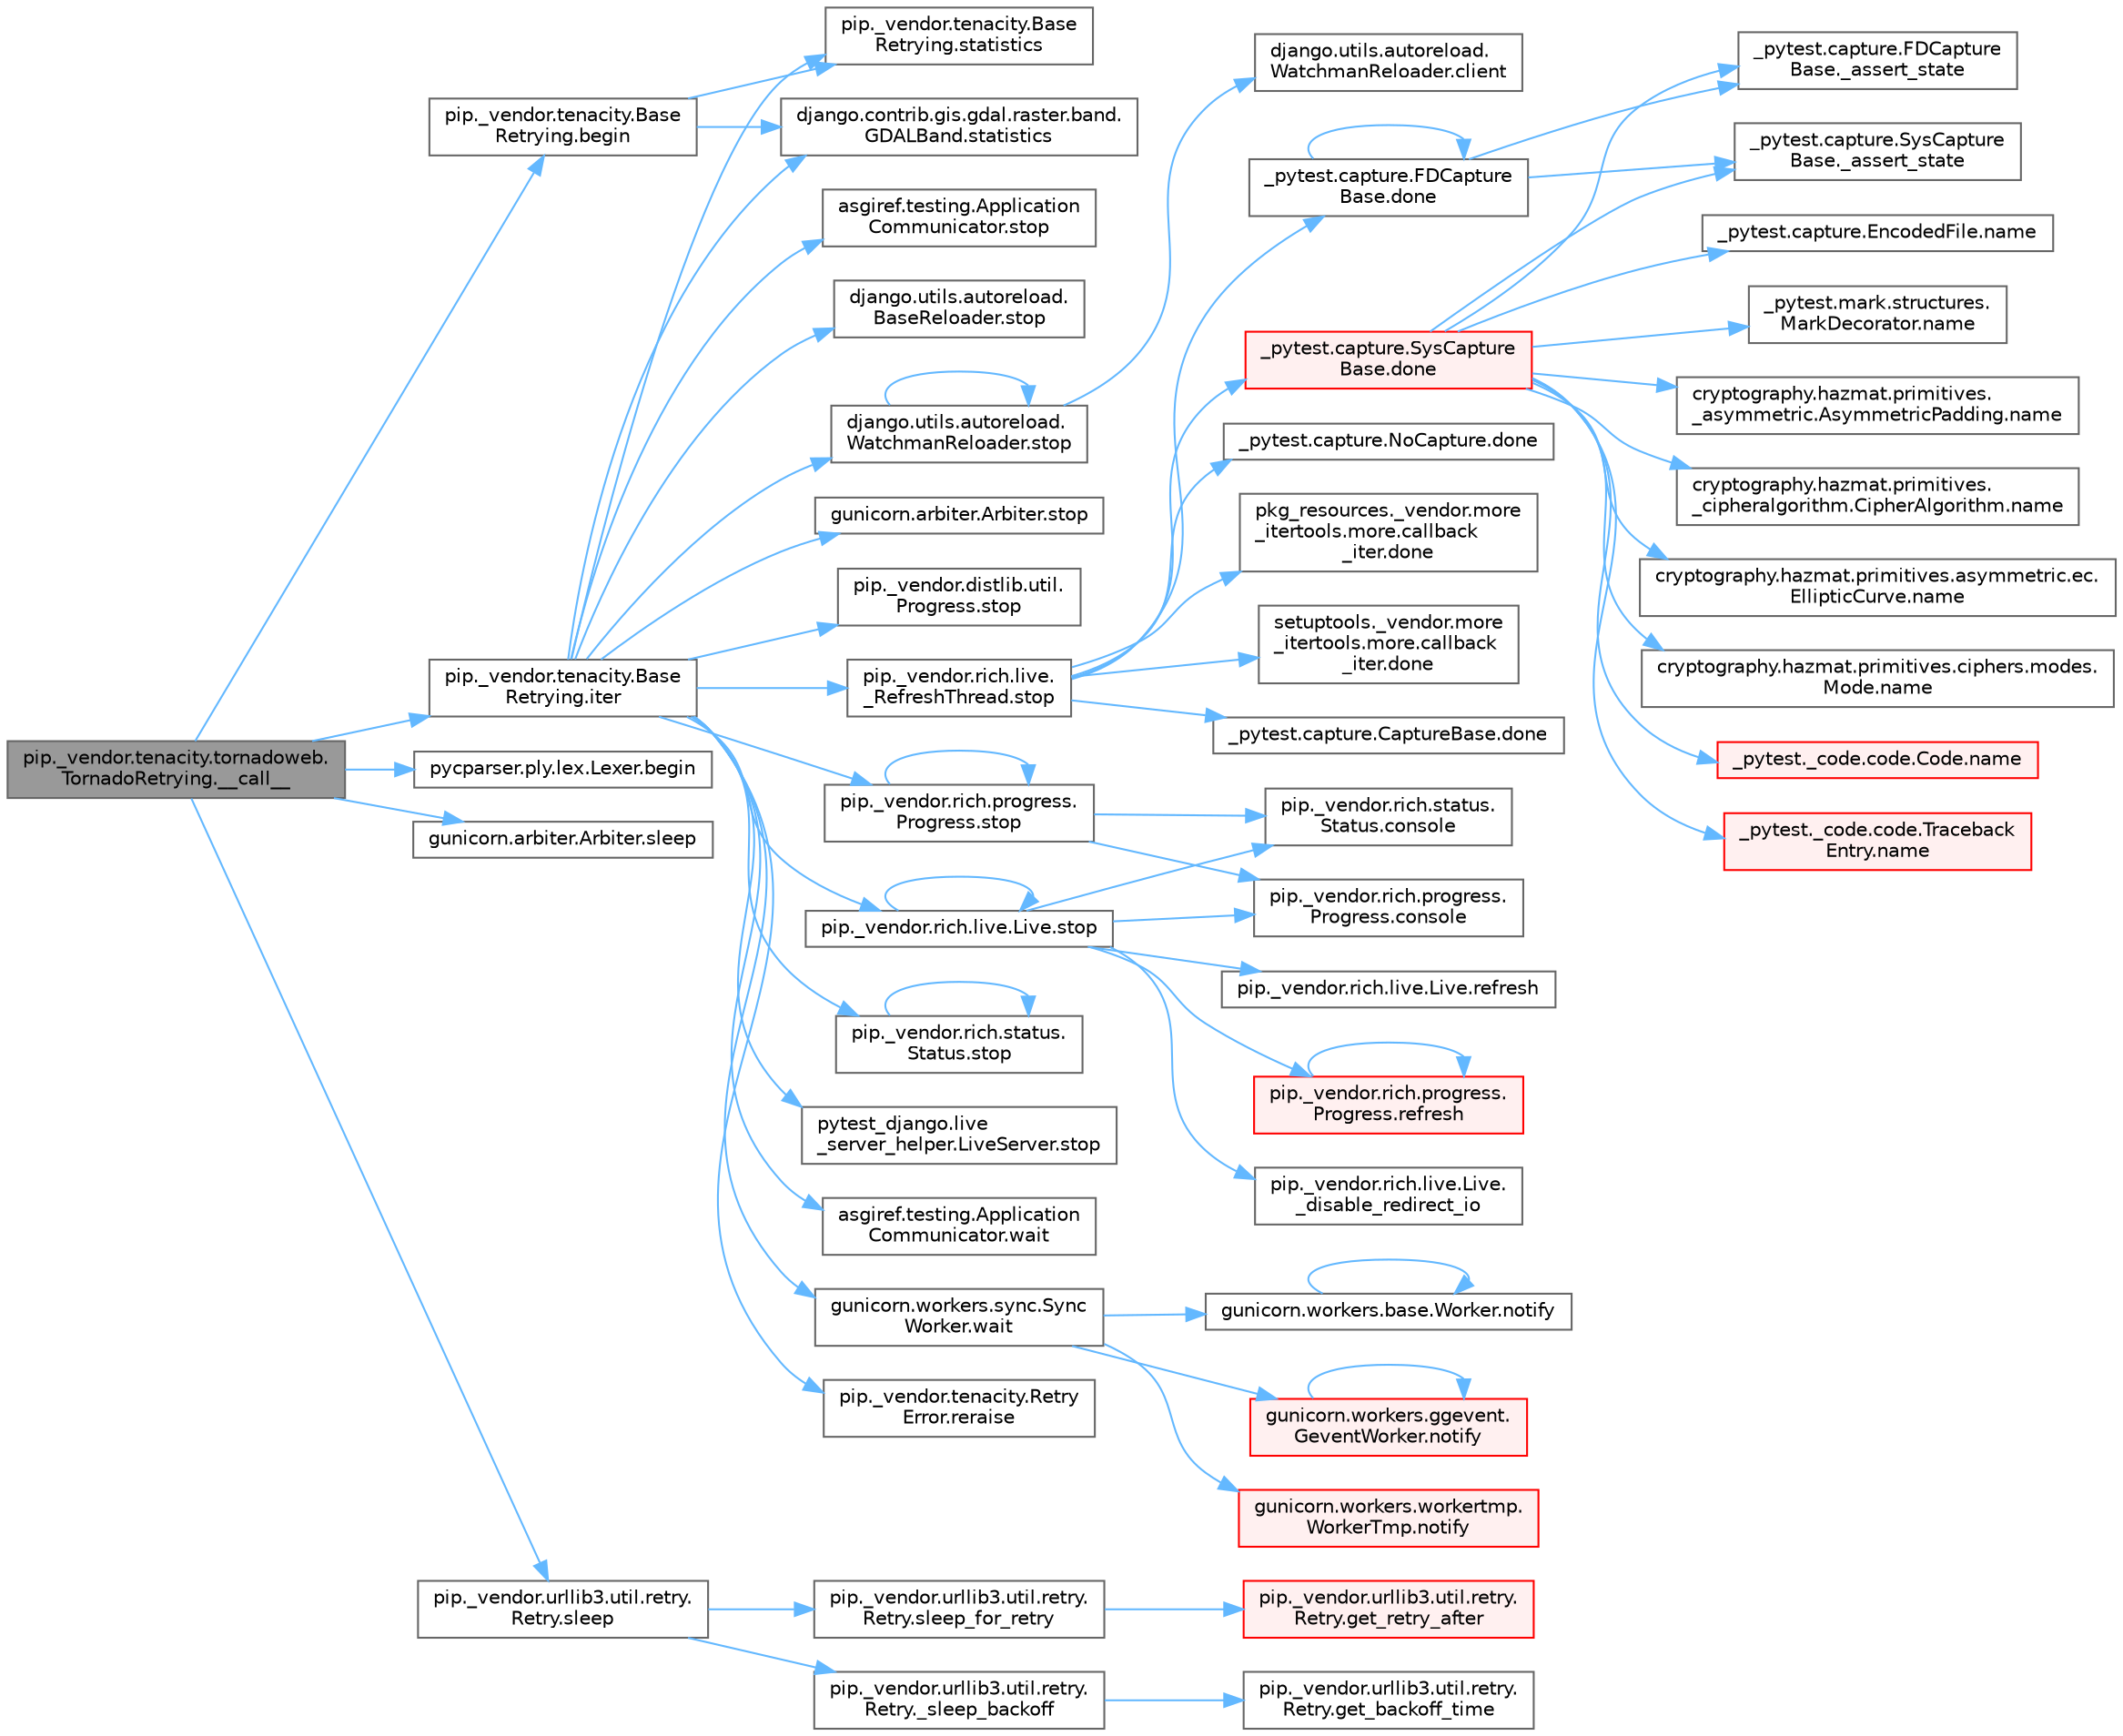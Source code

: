 digraph "pip._vendor.tenacity.tornadoweb.TornadoRetrying.__call__"
{
 // LATEX_PDF_SIZE
  bgcolor="transparent";
  edge [fontname=Helvetica,fontsize=10,labelfontname=Helvetica,labelfontsize=10];
  node [fontname=Helvetica,fontsize=10,shape=box,height=0.2,width=0.4];
  rankdir="LR";
  Node1 [id="Node000001",label="pip._vendor.tenacity.tornadoweb.\lTornadoRetrying.__call__",height=0.2,width=0.4,color="gray40", fillcolor="grey60", style="filled", fontcolor="black",tooltip=" "];
  Node1 -> Node2 [id="edge1_Node000001_Node000002",color="steelblue1",style="solid",tooltip=" "];
  Node2 [id="Node000002",label="pip._vendor.tenacity.Base\lRetrying.begin",height=0.2,width=0.4,color="grey40", fillcolor="white", style="filled",URL="$classpip_1_1__vendor_1_1tenacity_1_1_base_retrying.html#aef480c880418aa3f0688687209ce50d7",tooltip=" "];
  Node2 -> Node3 [id="edge2_Node000002_Node000003",color="steelblue1",style="solid",tooltip=" "];
  Node3 [id="Node000003",label="django.contrib.gis.gdal.raster.band.\lGDALBand.statistics",height=0.2,width=0.4,color="grey40", fillcolor="white", style="filled",URL="$classdjango_1_1contrib_1_1gis_1_1gdal_1_1raster_1_1band_1_1_g_d_a_l_band.html#aa398649fa8cc8e7efd773a2d7f118d2a",tooltip=" "];
  Node2 -> Node4 [id="edge3_Node000002_Node000004",color="steelblue1",style="solid",tooltip=" "];
  Node4 [id="Node000004",label="pip._vendor.tenacity.Base\lRetrying.statistics",height=0.2,width=0.4,color="grey40", fillcolor="white", style="filled",URL="$classpip_1_1__vendor_1_1tenacity_1_1_base_retrying.html#aaac76bfd6880c6ba7c3e2f83f80e3663",tooltip=" "];
  Node1 -> Node5 [id="edge4_Node000001_Node000005",color="steelblue1",style="solid",tooltip=" "];
  Node5 [id="Node000005",label="pycparser.ply.lex.Lexer.begin",height=0.2,width=0.4,color="grey40", fillcolor="white", style="filled",URL="$classpycparser_1_1ply_1_1lex_1_1_lexer.html#ad32878b3e25ed71a0365adeffd465d2f",tooltip=" "];
  Node1 -> Node6 [id="edge5_Node000001_Node000006",color="steelblue1",style="solid",tooltip=" "];
  Node6 [id="Node000006",label="pip._vendor.tenacity.Base\lRetrying.iter",height=0.2,width=0.4,color="grey40", fillcolor="white", style="filled",URL="$classpip_1_1__vendor_1_1tenacity_1_1_base_retrying.html#a5606e1522961712b7e8693caf58a4d9c",tooltip=" "];
  Node6 -> Node7 [id="edge6_Node000006_Node000007",color="steelblue1",style="solid",tooltip=" "];
  Node7 [id="Node000007",label="pip._vendor.tenacity.Retry\lError.reraise",height=0.2,width=0.4,color="grey40", fillcolor="white", style="filled",URL="$classpip_1_1__vendor_1_1tenacity_1_1_retry_error.html#a3179febce2374ea7762c9a93ab7799f8",tooltip=" "];
  Node6 -> Node3 [id="edge7_Node000006_Node000003",color="steelblue1",style="solid",tooltip=" "];
  Node6 -> Node4 [id="edge8_Node000006_Node000004",color="steelblue1",style="solid",tooltip=" "];
  Node6 -> Node8 [id="edge9_Node000006_Node000008",color="steelblue1",style="solid",tooltip=" "];
  Node8 [id="Node000008",label="asgiref.testing.Application\lCommunicator.stop",height=0.2,width=0.4,color="grey40", fillcolor="white", style="filled",URL="$classasgiref_1_1testing_1_1_application_communicator.html#a09e3351f93043027db0ddb53bc6d4dfb",tooltip=" "];
  Node6 -> Node9 [id="edge10_Node000006_Node000009",color="steelblue1",style="solid",tooltip=" "];
  Node9 [id="Node000009",label="django.utils.autoreload.\lBaseReloader.stop",height=0.2,width=0.4,color="grey40", fillcolor="white", style="filled",URL="$classdjango_1_1utils_1_1autoreload_1_1_base_reloader.html#ac73bcf6fa32e3ef394bb7d34b02a8cc1",tooltip=" "];
  Node6 -> Node10 [id="edge11_Node000006_Node000010",color="steelblue1",style="solid",tooltip=" "];
  Node10 [id="Node000010",label="django.utils.autoreload.\lWatchmanReloader.stop",height=0.2,width=0.4,color="grey40", fillcolor="white", style="filled",URL="$classdjango_1_1utils_1_1autoreload_1_1_watchman_reloader.html#a5051e02a8e4aba49d0872956c4f01f59",tooltip=" "];
  Node10 -> Node11 [id="edge12_Node000010_Node000011",color="steelblue1",style="solid",tooltip=" "];
  Node11 [id="Node000011",label="django.utils.autoreload.\lWatchmanReloader.client",height=0.2,width=0.4,color="grey40", fillcolor="white", style="filled",URL="$classdjango_1_1utils_1_1autoreload_1_1_watchman_reloader.html#a6684dd5abaaa79b892242d19b7822bf3",tooltip=" "];
  Node10 -> Node10 [id="edge13_Node000010_Node000010",color="steelblue1",style="solid",tooltip=" "];
  Node6 -> Node12 [id="edge14_Node000006_Node000012",color="steelblue1",style="solid",tooltip=" "];
  Node12 [id="Node000012",label="gunicorn.arbiter.Arbiter.stop",height=0.2,width=0.4,color="grey40", fillcolor="white", style="filled",URL="$classgunicorn_1_1arbiter_1_1_arbiter.html#ae74ab6aff242c35523f53b0f75956815",tooltip=" "];
  Node6 -> Node13 [id="edge15_Node000006_Node000013",color="steelblue1",style="solid",tooltip=" "];
  Node13 [id="Node000013",label="pip._vendor.distlib.util.\lProgress.stop",height=0.2,width=0.4,color="grey40", fillcolor="white", style="filled",URL="$classpip_1_1__vendor_1_1distlib_1_1util_1_1_progress.html#a01bccebf0a834c5df7136f945d93b93f",tooltip=" "];
  Node6 -> Node14 [id="edge16_Node000006_Node000014",color="steelblue1",style="solid",tooltip=" "];
  Node14 [id="Node000014",label="pip._vendor.rich.live.\l_RefreshThread.stop",height=0.2,width=0.4,color="grey40", fillcolor="white", style="filled",URL="$classpip_1_1__vendor_1_1rich_1_1live_1_1___refresh_thread.html#ad3fb634a0cd48c8051ca33d2b9416c0b",tooltip=" "];
  Node14 -> Node15 [id="edge17_Node000014_Node000015",color="steelblue1",style="solid",tooltip=" "];
  Node15 [id="Node000015",label="_pytest.capture.CaptureBase.done",height=0.2,width=0.4,color="grey40", fillcolor="white", style="filled",URL="$class__pytest_1_1capture_1_1_capture_base.html#a252cc9ae56771a7c80f5541e1700cdab",tooltip=" "];
  Node14 -> Node16 [id="edge18_Node000014_Node000016",color="steelblue1",style="solid",tooltip=" "];
  Node16 [id="Node000016",label="_pytest.capture.FDCapture\lBase.done",height=0.2,width=0.4,color="grey40", fillcolor="white", style="filled",URL="$class__pytest_1_1capture_1_1_f_d_capture_base.html#a473d8ea6b05e2918222db2b4dc09bcb2",tooltip=" "];
  Node16 -> Node17 [id="edge19_Node000016_Node000017",color="steelblue1",style="solid",tooltip=" "];
  Node17 [id="Node000017",label="_pytest.capture.FDCapture\lBase._assert_state",height=0.2,width=0.4,color="grey40", fillcolor="white", style="filled",URL="$class__pytest_1_1capture_1_1_f_d_capture_base.html#a971704bfb89c0148c29c743bb0542c42",tooltip=" "];
  Node16 -> Node18 [id="edge20_Node000016_Node000018",color="steelblue1",style="solid",tooltip=" "];
  Node18 [id="Node000018",label="_pytest.capture.SysCapture\lBase._assert_state",height=0.2,width=0.4,color="grey40", fillcolor="white", style="filled",URL="$class__pytest_1_1capture_1_1_sys_capture_base.html#a293507aee8f3b635c10e6f40da524335",tooltip=" "];
  Node16 -> Node16 [id="edge21_Node000016_Node000016",color="steelblue1",style="solid",tooltip=" "];
  Node14 -> Node19 [id="edge22_Node000014_Node000019",color="steelblue1",style="solid",tooltip=" "];
  Node19 [id="Node000019",label="_pytest.capture.NoCapture.done",height=0.2,width=0.4,color="grey40", fillcolor="white", style="filled",URL="$class__pytest_1_1capture_1_1_no_capture.html#a0c9bf00bbb06e138c684e85f026dbc7c",tooltip=" "];
  Node14 -> Node20 [id="edge23_Node000014_Node000020",color="steelblue1",style="solid",tooltip=" "];
  Node20 [id="Node000020",label="_pytest.capture.SysCapture\lBase.done",height=0.2,width=0.4,color="red", fillcolor="#FFF0F0", style="filled",URL="$class__pytest_1_1capture_1_1_sys_capture_base.html#a49491ca614c69dea26f252feec0cba16",tooltip=" "];
  Node20 -> Node17 [id="edge24_Node000020_Node000017",color="steelblue1",style="solid",tooltip=" "];
  Node20 -> Node18 [id="edge25_Node000020_Node000018",color="steelblue1",style="solid",tooltip=" "];
  Node20 -> Node21 [id="edge26_Node000020_Node000021",color="steelblue1",style="solid",tooltip=" "];
  Node21 [id="Node000021",label="_pytest._code.code.Code.name",height=0.2,width=0.4,color="red", fillcolor="#FFF0F0", style="filled",URL="$class__pytest_1_1__code_1_1code_1_1_code.html#a1f3cbc53ca6df4a1bab12183694b6e78",tooltip=" "];
  Node20 -> Node33 [id="edge27_Node000020_Node000033",color="steelblue1",style="solid",tooltip=" "];
  Node33 [id="Node000033",label="_pytest._code.code.Traceback\lEntry.name",height=0.2,width=0.4,color="red", fillcolor="#FFF0F0", style="filled",URL="$class__pytest_1_1__code_1_1code_1_1_traceback_entry.html#a106b95c0753f41669fbfb8ee4c11ad3d",tooltip=" "];
  Node20 -> Node35 [id="edge28_Node000020_Node000035",color="steelblue1",style="solid",tooltip=" "];
  Node35 [id="Node000035",label="_pytest.capture.EncodedFile.name",height=0.2,width=0.4,color="grey40", fillcolor="white", style="filled",URL="$class__pytest_1_1capture_1_1_encoded_file.html#a738c73b5de21c7261d9e51f71e4f0397",tooltip=" "];
  Node20 -> Node36 [id="edge29_Node000020_Node000036",color="steelblue1",style="solid",tooltip=" "];
  Node36 [id="Node000036",label="_pytest.mark.structures.\lMarkDecorator.name",height=0.2,width=0.4,color="grey40", fillcolor="white", style="filled",URL="$class__pytest_1_1mark_1_1structures_1_1_mark_decorator.html#ae8f66760cda125450e0e3bd38689c72f",tooltip=" "];
  Node20 -> Node37 [id="edge30_Node000020_Node000037",color="steelblue1",style="solid",tooltip=" "];
  Node37 [id="Node000037",label="cryptography.hazmat.primitives.\l_asymmetric.AsymmetricPadding.name",height=0.2,width=0.4,color="grey40", fillcolor="white", style="filled",URL="$classcryptography_1_1hazmat_1_1primitives_1_1__asymmetric_1_1_asymmetric_padding.html#a8f72e8284cb336861a873ed5ce0e39b5",tooltip=" "];
  Node20 -> Node38 [id="edge31_Node000020_Node000038",color="steelblue1",style="solid",tooltip=" "];
  Node38 [id="Node000038",label="cryptography.hazmat.primitives.\l_cipheralgorithm.CipherAlgorithm.name",height=0.2,width=0.4,color="grey40", fillcolor="white", style="filled",URL="$classcryptography_1_1hazmat_1_1primitives_1_1__cipheralgorithm_1_1_cipher_algorithm.html#a50567a5c3388450ab7aa883ab34a1ac7",tooltip=" "];
  Node20 -> Node39 [id="edge32_Node000020_Node000039",color="steelblue1",style="solid",tooltip=" "];
  Node39 [id="Node000039",label="cryptography.hazmat.primitives.asymmetric.ec.\lEllipticCurve.name",height=0.2,width=0.4,color="grey40", fillcolor="white", style="filled",URL="$classcryptography_1_1hazmat_1_1primitives_1_1asymmetric_1_1ec_1_1_elliptic_curve.html#a2775c4e945309a6c7ea33dace1698a60",tooltip=" "];
  Node20 -> Node40 [id="edge33_Node000020_Node000040",color="steelblue1",style="solid",tooltip=" "];
  Node40 [id="Node000040",label="cryptography.hazmat.primitives.ciphers.modes.\lMode.name",height=0.2,width=0.4,color="grey40", fillcolor="white", style="filled",URL="$classcryptography_1_1hazmat_1_1primitives_1_1ciphers_1_1modes_1_1_mode.html#a99d93fd1370a2abbb5bb5cffbd5ff0f7",tooltip=" "];
  Node14 -> Node1184 [id="edge34_Node000014_Node001184",color="steelblue1",style="solid",tooltip=" "];
  Node1184 [id="Node001184",label="pkg_resources._vendor.more\l_itertools.more.callback\l_iter.done",height=0.2,width=0.4,color="grey40", fillcolor="white", style="filled",URL="$classpkg__resources_1_1__vendor_1_1more__itertools_1_1more_1_1callback__iter.html#a2373b03227092a1744e35d752a94f1d1",tooltip=" "];
  Node14 -> Node1185 [id="edge35_Node000014_Node001185",color="steelblue1",style="solid",tooltip=" "];
  Node1185 [id="Node001185",label="setuptools._vendor.more\l_itertools.more.callback\l_iter.done",height=0.2,width=0.4,color="grey40", fillcolor="white", style="filled",URL="$classsetuptools_1_1__vendor_1_1more__itertools_1_1more_1_1callback__iter.html#a081241147cdf94c4bb9acda2fcb96713",tooltip=" "];
  Node6 -> Node2684 [id="edge36_Node000006_Node002684",color="steelblue1",style="solid",tooltip=" "];
  Node2684 [id="Node002684",label="pip._vendor.rich.live.Live.stop",height=0.2,width=0.4,color="grey40", fillcolor="white", style="filled",URL="$classpip_1_1__vendor_1_1rich_1_1live_1_1_live.html#a8b9a6fd11fa9b17db3cea3143e41fecc",tooltip=" "];
  Node2684 -> Node2685 [id="edge37_Node002684_Node002685",color="steelblue1",style="solid",tooltip=" "];
  Node2685 [id="Node002685",label="pip._vendor.rich.live.Live.\l_disable_redirect_io",height=0.2,width=0.4,color="grey40", fillcolor="white", style="filled",URL="$classpip_1_1__vendor_1_1rich_1_1live_1_1_live.html#abd1c99bedb1776d5e597794030204916",tooltip=" "];
  Node2684 -> Node2686 [id="edge38_Node002684_Node002686",color="steelblue1",style="solid",tooltip=" "];
  Node2686 [id="Node002686",label="pip._vendor.rich.progress.\lProgress.console",height=0.2,width=0.4,color="grey40", fillcolor="white", style="filled",URL="$classpip_1_1__vendor_1_1rich_1_1progress_1_1_progress.html#a305fb20d20396c0dd67ac80a28aa9a1d",tooltip=" "];
  Node2684 -> Node2687 [id="edge39_Node002684_Node002687",color="steelblue1",style="solid",tooltip=" "];
  Node2687 [id="Node002687",label="pip._vendor.rich.status.\lStatus.console",height=0.2,width=0.4,color="grey40", fillcolor="white", style="filled",URL="$classpip_1_1__vendor_1_1rich_1_1status_1_1_status.html#ace3cadb1aad4de049f8c26fa9211e4f7",tooltip=" "];
  Node2684 -> Node2688 [id="edge40_Node002684_Node002688",color="steelblue1",style="solid",tooltip=" "];
  Node2688 [id="Node002688",label="pip._vendor.rich.live.Live.refresh",height=0.2,width=0.4,color="grey40", fillcolor="white", style="filled",URL="$classpip_1_1__vendor_1_1rich_1_1live_1_1_live.html#a898af4f99a1ea11e331166c27c0c202b",tooltip=" "];
  Node2684 -> Node2689 [id="edge41_Node002684_Node002689",color="steelblue1",style="solid",tooltip=" "];
  Node2689 [id="Node002689",label="pip._vendor.rich.progress.\lProgress.refresh",height=0.2,width=0.4,color="red", fillcolor="#FFF0F0", style="filled",URL="$classpip_1_1__vendor_1_1rich_1_1progress_1_1_progress.html#a88dcdf9d00bbfe350b6c4b23b5670579",tooltip=" "];
  Node2689 -> Node2689 [id="edge42_Node002689_Node002689",color="steelblue1",style="solid",tooltip=" "];
  Node2684 -> Node2684 [id="edge43_Node002684_Node002684",color="steelblue1",style="solid",tooltip=" "];
  Node6 -> Node2697 [id="edge44_Node000006_Node002697",color="steelblue1",style="solid",tooltip=" "];
  Node2697 [id="Node002697",label="pip._vendor.rich.progress.\lProgress.stop",height=0.2,width=0.4,color="grey40", fillcolor="white", style="filled",URL="$classpip_1_1__vendor_1_1rich_1_1progress_1_1_progress.html#aefe7da637097c7b458471bb31f072047",tooltip=" "];
  Node2697 -> Node2686 [id="edge45_Node002697_Node002686",color="steelblue1",style="solid",tooltip=" "];
  Node2697 -> Node2687 [id="edge46_Node002697_Node002687",color="steelblue1",style="solid",tooltip=" "];
  Node2697 -> Node2697 [id="edge47_Node002697_Node002697",color="steelblue1",style="solid",tooltip=" "];
  Node6 -> Node2698 [id="edge48_Node000006_Node002698",color="steelblue1",style="solid",tooltip=" "];
  Node2698 [id="Node002698",label="pip._vendor.rich.status.\lStatus.stop",height=0.2,width=0.4,color="grey40", fillcolor="white", style="filled",URL="$classpip_1_1__vendor_1_1rich_1_1status_1_1_status.html#a50c52a9a76f5f42ef690cfddbc277527",tooltip=" "];
  Node2698 -> Node2698 [id="edge49_Node002698_Node002698",color="steelblue1",style="solid",tooltip=" "];
  Node6 -> Node2699 [id="edge50_Node000006_Node002699",color="steelblue1",style="solid",tooltip=" "];
  Node2699 [id="Node002699",label="pytest_django.live\l_server_helper.LiveServer.stop",height=0.2,width=0.4,color="grey40", fillcolor="white", style="filled",URL="$classpytest__django_1_1live__server__helper_1_1_live_server.html#ae07b68216243a7026bea7621666f8317",tooltip=" "];
  Node6 -> Node2700 [id="edge51_Node000006_Node002700",color="steelblue1",style="solid",tooltip=" "];
  Node2700 [id="Node002700",label="asgiref.testing.Application\lCommunicator.wait",height=0.2,width=0.4,color="grey40", fillcolor="white", style="filled",URL="$classasgiref_1_1testing_1_1_application_communicator.html#a47cf307481c0cf7f07ce93e988b2a280",tooltip=" "];
  Node6 -> Node2701 [id="edge52_Node000006_Node002701",color="steelblue1",style="solid",tooltip=" "];
  Node2701 [id="Node002701",label="gunicorn.workers.sync.Sync\lWorker.wait",height=0.2,width=0.4,color="grey40", fillcolor="white", style="filled",URL="$classgunicorn_1_1workers_1_1sync_1_1_sync_worker.html#a95feedac38b46eedd4f42f75b1112d1f",tooltip=" "];
  Node2701 -> Node2702 [id="edge53_Node002701_Node002702",color="steelblue1",style="solid",tooltip=" "];
  Node2702 [id="Node002702",label="gunicorn.workers.base.Worker.notify",height=0.2,width=0.4,color="grey40", fillcolor="white", style="filled",URL="$classgunicorn_1_1workers_1_1base_1_1_worker.html#a519c9e2abc6eddcbd71ce52859d68f7e",tooltip=" "];
  Node2702 -> Node2702 [id="edge54_Node002702_Node002702",color="steelblue1",style="solid",tooltip=" "];
  Node2701 -> Node2703 [id="edge55_Node002701_Node002703",color="steelblue1",style="solid",tooltip=" "];
  Node2703 [id="Node002703",label="gunicorn.workers.ggevent.\lGeventWorker.notify",height=0.2,width=0.4,color="red", fillcolor="#FFF0F0", style="filled",URL="$classgunicorn_1_1workers_1_1ggevent_1_1_gevent_worker.html#ac00ad5c60ffbbdb5eceeaea34dded804",tooltip=" "];
  Node2703 -> Node2703 [id="edge56_Node002703_Node002703",color="steelblue1",style="solid",tooltip=" "];
  Node2701 -> Node2707 [id="edge57_Node002701_Node002707",color="steelblue1",style="solid",tooltip=" "];
  Node2707 [id="Node002707",label="gunicorn.workers.workertmp.\lWorkerTmp.notify",height=0.2,width=0.4,color="red", fillcolor="#FFF0F0", style="filled",URL="$classgunicorn_1_1workers_1_1workertmp_1_1_worker_tmp.html#a3ccd4095e2761c5835831f9e2e2fa199",tooltip=" "];
  Node1 -> Node2677 [id="edge58_Node000001_Node002677",color="steelblue1",style="solid",tooltip=" "];
  Node2677 [id="Node002677",label="gunicorn.arbiter.Arbiter.sleep",height=0.2,width=0.4,color="grey40", fillcolor="white", style="filled",URL="$classgunicorn_1_1arbiter_1_1_arbiter.html#a365ab32870dfaa4de6fe9291932bc3dd",tooltip=" "];
  Node1 -> Node2678 [id="edge59_Node000001_Node002678",color="steelblue1",style="solid",tooltip=" "];
  Node2678 [id="Node002678",label="pip._vendor.urllib3.util.retry.\lRetry.sleep",height=0.2,width=0.4,color="grey40", fillcolor="white", style="filled",URL="$classpip_1_1__vendor_1_1urllib3_1_1util_1_1retry_1_1_retry.html#adfe30778c43ba3dbb4bdfc1958490699",tooltip=" "];
  Node2678 -> Node2679 [id="edge60_Node002678_Node002679",color="steelblue1",style="solid",tooltip=" "];
  Node2679 [id="Node002679",label="pip._vendor.urllib3.util.retry.\lRetry._sleep_backoff",height=0.2,width=0.4,color="grey40", fillcolor="white", style="filled",URL="$classpip_1_1__vendor_1_1urllib3_1_1util_1_1retry_1_1_retry.html#ac55cd8c05be0cd30599deec7dce25c06",tooltip=" "];
  Node2679 -> Node2680 [id="edge61_Node002679_Node002680",color="steelblue1",style="solid",tooltip=" "];
  Node2680 [id="Node002680",label="pip._vendor.urllib3.util.retry.\lRetry.get_backoff_time",height=0.2,width=0.4,color="grey40", fillcolor="white", style="filled",URL="$classpip_1_1__vendor_1_1urllib3_1_1util_1_1retry_1_1_retry.html#af300d83452d49d03649f3a42ac32b444",tooltip=" "];
  Node2678 -> Node2681 [id="edge62_Node002678_Node002681",color="steelblue1",style="solid",tooltip=" "];
  Node2681 [id="Node002681",label="pip._vendor.urllib3.util.retry.\lRetry.sleep_for_retry",height=0.2,width=0.4,color="grey40", fillcolor="white", style="filled",URL="$classpip_1_1__vendor_1_1urllib3_1_1util_1_1retry_1_1_retry.html#a184d7203ddf326472d4bd25f434e1d14",tooltip=" "];
  Node2681 -> Node2682 [id="edge63_Node002681_Node002682",color="steelblue1",style="solid",tooltip=" "];
  Node2682 [id="Node002682",label="pip._vendor.urllib3.util.retry.\lRetry.get_retry_after",height=0.2,width=0.4,color="red", fillcolor="#FFF0F0", style="filled",URL="$classpip_1_1__vendor_1_1urllib3_1_1util_1_1retry_1_1_retry.html#ac10aeb32ec382057029c0050aaaf8c34",tooltip=" "];
}
